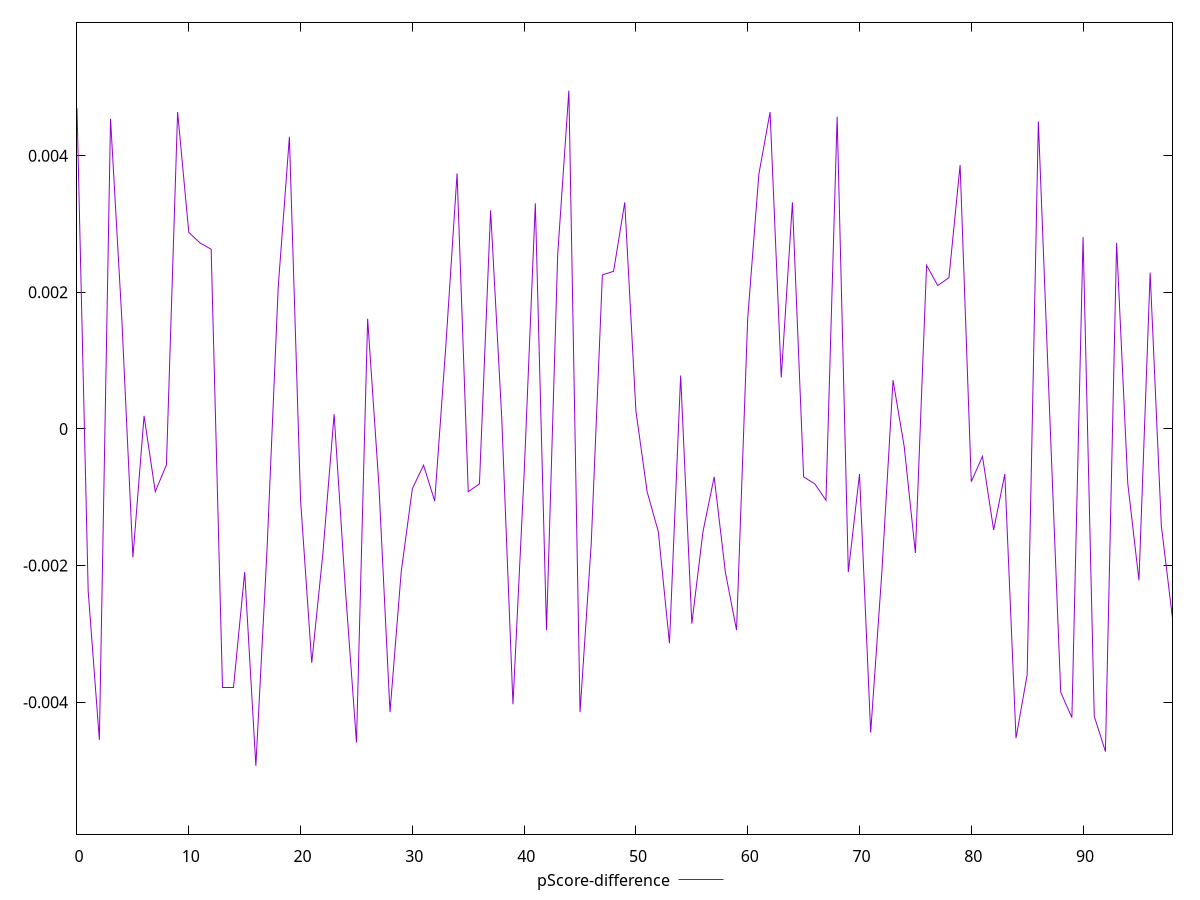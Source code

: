 reset

$pScoreDifference <<EOF
0 0.0046932031073328995
1 -0.00237308513429561
2 -0.00455188164558859
3 0.00453808758933838
4 0.001637692071526732
5 -0.0018816751517508612
6 0.00019060156438294173
7 -0.0009187501882677029
8 -0.0005276124287860728
9 0.0046375893622611075
10 0.0028769460109168785
11 0.00272239504075808
12 0.0026292554215419737
13 -0.003788635213870517
14 -0.003788635213870517
15 -0.0020965128396646104
16 -0.004931822957321863
17 -0.0017680079343623811
18 0.002078044736882445
19 0.0042755245299265394
20 -0.0010445663176162912
21 -0.0034239141807647557
22 -0.0018166590445283706
23 0.00021573498927519343
24 -0.0023291267961979
25 -0.004589242775370428
26 0.0016120845728447852
27 -0.000804916819314494
28 -0.004145744743268787
29 -0.0020965128396646104
30 -0.0008747805192885413
31 -0.000531597528014998
32 -0.0010573590932827226
33 0.0012293978171682603
34 0.0037405575315611703
35 -0.0009187501882677029
36 -0.000804916819314494
37 0.003199691865127474
38 0.00014602702643162768
39 -0.004030939765162316
40 -0.0006552473264035876
41 0.0033013066587436277
42 -0.0029451176253258264
43 0.0025468445943694525
44 0.004951707034809072
45 -0.004145744743268787
46 -0.0016837637050646226
47 0.0022539891873283313
48 0.0023068503902937774
49 0.0033158906298471798
50 0.00026113178966348863
51 -0.0009187501882677029
52 -0.0015019326045733195
53 -0.003138121024685109
54 0.0007819029775499101
55 -0.0028510924889659783
56 -0.0015019326045733195
57 -0.000702286973820021
58 -0.0020965128396646104
59 -0.0029451176253258264
60 0.001622944955735811
61 0.003731128396951
62 0.0046375893622611075
63 0.0007518914758171766
64 0.0033158906298471798
65 -0.000702286973820021
66 -0.000804916819314494
67 -0.0010445663176164022
68 0.004570504469321954
69 -0.0020965128396646104
70 -0.0006611084064732375
71 -0.004444511220520846
72 -0.0020965128396646104
73 0.0007126075122785291
74 -0.00025913250869510907
75 -0.001816659044528426
76 0.0023945619425592007
77 0.0020983355708118663
78 0.0022133018097556523
79 0.0038621672824399045
80 -0.0007730724485107612
81 -0.0004017916959985039
82 -0.0014794423933552903
83 -0.0006611084064732375
84 -0.004526535494477901
85 -0.0035979075473533406
86 0.0044984154699169165
87 0.0002811701074098092
88 -0.003855091201796973
89 -0.004226477139658645
90 0.0028081436153774356
91 -0.004205971523764368
92 -0.004722995839369332
93 0.00272239504075808
94 -0.000800178496727047
95 -0.002217351212534288
96 0.0022865845403890195
97 -0.0014151167284324022
98 -0.002773119842727101
EOF

set key outside below
set xrange [0:98]
set yrange [-0.005931822957321863:0.005951707034809072]
set trange [-0.005931822957321863:0.005951707034809072]
set terminal svg size 640, 500 enhanced background rgb 'white'
set output "reports/report_00027_2021-02-24T12-40-31.850Z/max-potential-fid/samples/card/pScore-difference/values.svg"

plot $pScoreDifference title "pScore-difference" with line

reset
